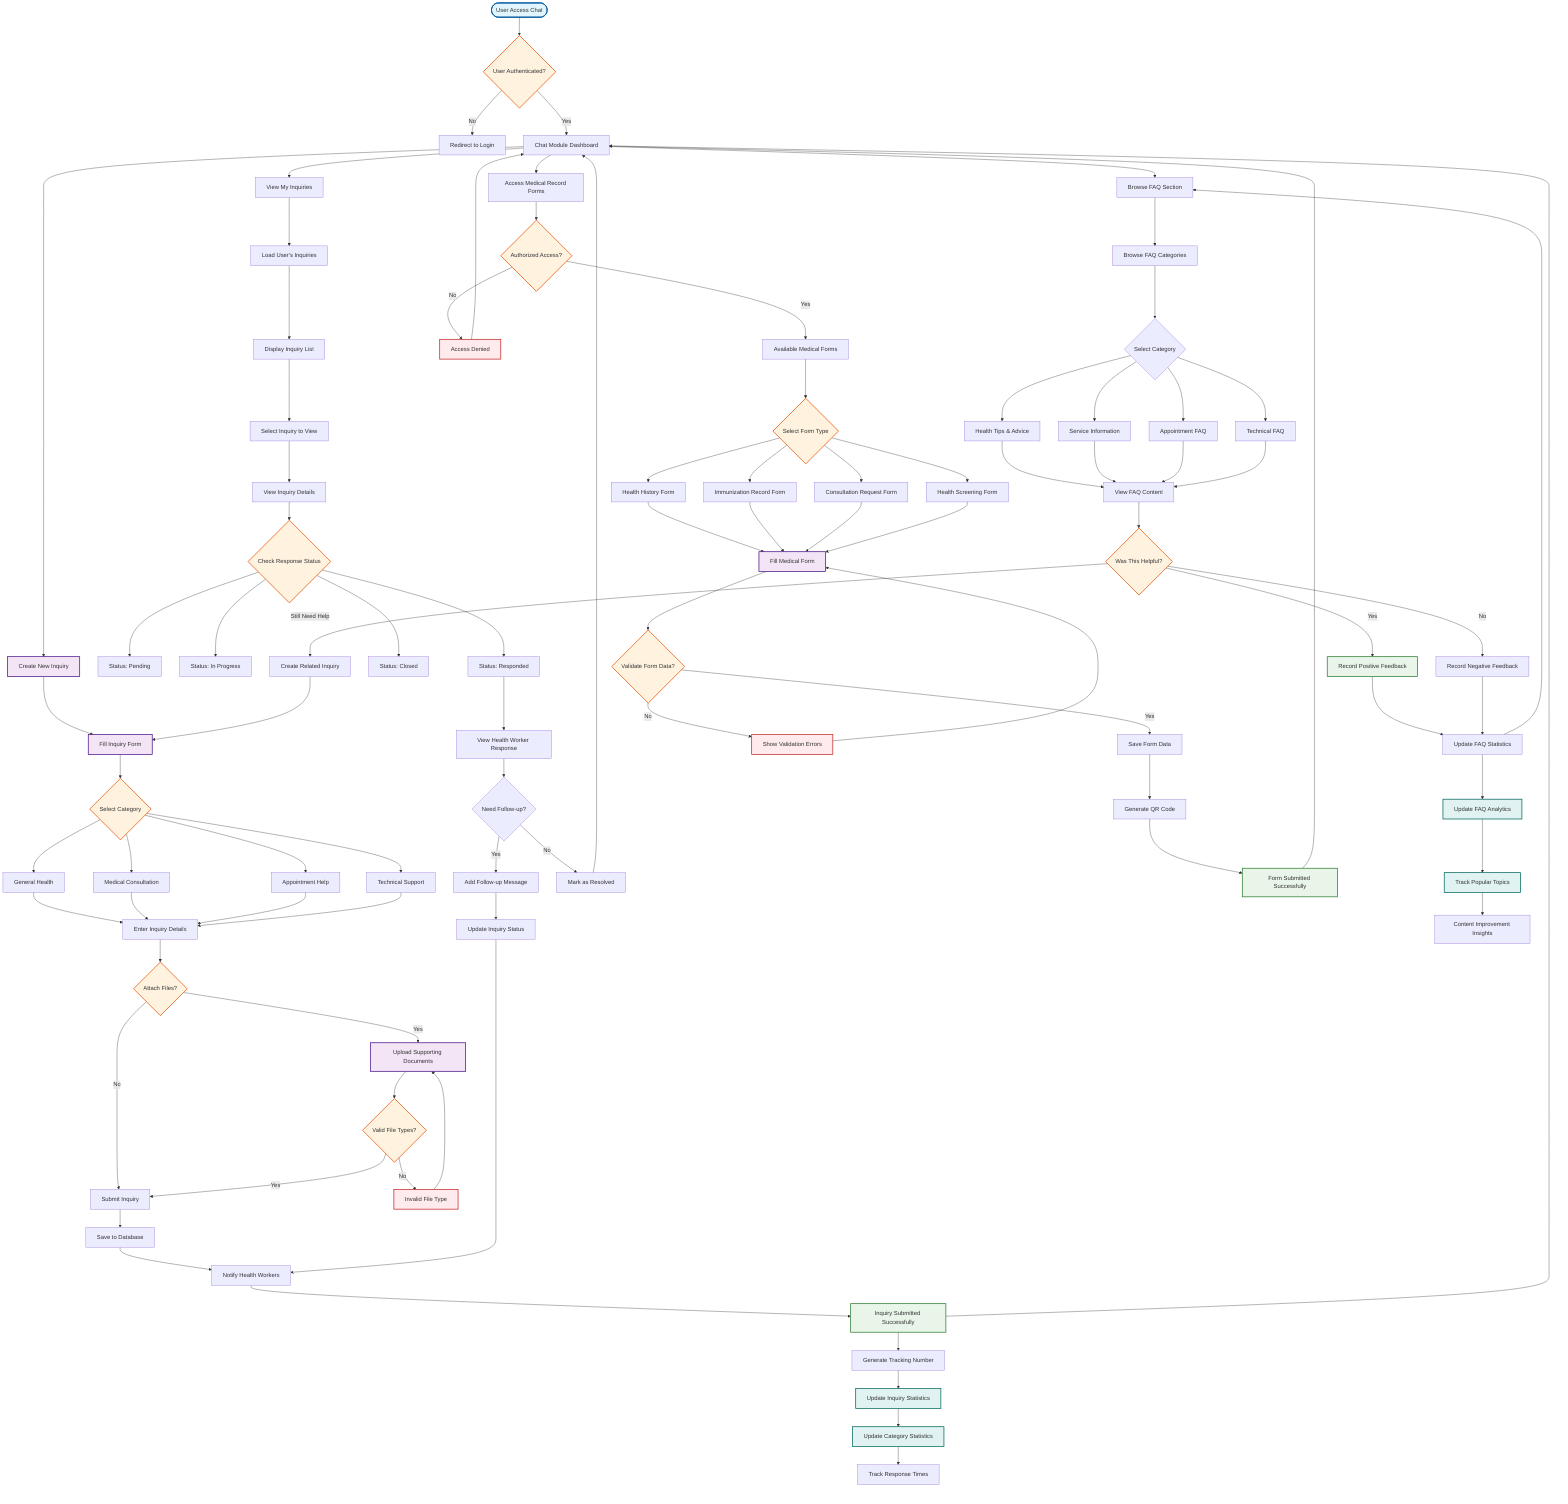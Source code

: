 ﻿flowchart TD
    %% ========================================
    %% CHAT MODULE & FAQ FLOWCHART
    %% ========================================
    
    Start([User Access Chat]) --> ChatAuth{User Authenticated?}
    ChatAuth -->|No| LoginRequired[Redirect to Login]
    ChatAuth -->|Yes| ChatDashboard[Chat Module Dashboard]
    
    %% Chat Dashboard Options
    ChatDashboard --> NewInquiry[Create New Inquiry]
    ChatDashboard --> ViewInquiries[View My Inquiries]
    ChatDashboard --> FAQ[Browse FAQ Section]
    ChatDashboard --> MedicalForms[Access Medical Record Forms]
    
    %% New Inquiry Process
    NewInquiry --> InquiryForm[Fill Inquiry Form]
    InquiryForm --> SelectCategory{Select Category}
    SelectCategory --> GeneralHealth[General Health]
    SelectCategory --> MedicalConsult[Medical Consultation]
    SelectCategory --> AppointmentHelp[Appointment Help]
    SelectCategory --> TechnicalSupport[Technical Support]
    
    GeneralHealth --> InquiryDetails[Enter Inquiry Details]
    MedicalConsult --> InquiryDetails
    AppointmentHelp --> InquiryDetails
    TechnicalSupport --> InquiryDetails
    
    InquiryDetails --> AttachFiles{Attach Files?}
    AttachFiles -->|Yes| FileUpload[Upload Supporting Documents]
    AttachFiles -->|No| SubmitInquiry[Submit Inquiry]
    FileUpload --> ValidateFiles{Valid File Types?}
    ValidateFiles -->|No| FileError[Invalid File Type]
    ValidateFiles -->|Yes| SubmitInquiry
    FileError --> FileUpload
    
    SubmitInquiry --> SaveInquiry[Save to Database]
    SaveInquiry --> NotifyStaff[Notify Health Workers]
    NotifyStaff --> InquirySuccess[Inquiry Submitted Successfully]
    InquirySuccess --> TrackInquiry[Generate Tracking Number]
    
    %% View Inquiries Process
    ViewInquiries --> LoadInquiries[Load User's Inquiries]
    LoadInquiries --> InquiryList[Display Inquiry List]
    InquiryList --> SelectInquiry[Select Inquiry to View]
    SelectInquiry --> InquiryDetails2[View Inquiry Details]
    InquiryDetails2 --> CheckStatus{Check Response Status}
    
    CheckStatus --> Pending[Status: Pending]
    CheckStatus --> InProgress[Status: In Progress]
    CheckStatus --> Responded[Status: Responded]
    CheckStatus --> Closed[Status: Closed]
    
    Responded --> ViewResponse[View Health Worker Response]
    ViewResponse --> FollowUp{Need Follow-up?}
    FollowUp -->|Yes| AddFollowUp[Add Follow-up Message]
    FollowUp -->|No| CloseInquiry[Mark as Resolved]
    AddFollowUp --> UpdateInquiry[Update Inquiry Status]
    UpdateInquiry --> NotifyStaff
    
    %% FAQ Section
    FAQ --> FAQCategories[Browse FAQ Categories]
    FAQCategories --> SelectFAQCategory{Select Category}
    SelectFAQCategory --> HealthTips[Health Tips & Advice]
    SelectFAQCategory --> ServiceInfo[Service Information]
    SelectFAQCategory --> AppointmentFAQ[Appointment FAQ]
    SelectFAQCategory --> TechnicalFAQ[Technical FAQ]
    
    HealthTips --> ViewFAQ[View FAQ Content]
    ServiceInfo --> ViewFAQ
    AppointmentFAQ --> ViewFAQ
    TechnicalFAQ --> ViewFAQ
    
    ViewFAQ --> FAQHelpful{Was This Helpful?}
    FAQHelpful -->|Yes| ThumbsUp[Record Positive Feedback]
    FAQHelpful -->|No| ThumbsDown[Record Negative Feedback]
    FAQHelpful -->|Still Need Help| CreateInquiry[Create Related Inquiry]
    
    ThumbsUp --> UpdateFAQStats[Update FAQ Statistics]
    ThumbsDown --> UpdateFAQStats
    CreateInquiry --> InquiryForm
    
    %% Medical Record Forms Access
    MedicalForms --> FormsAuth{Authorized Access?}
    FormsAuth -->|No| AccessDenied[Access Denied]
    FormsAuth -->|Yes| MedicalFormsList[Available Medical Forms]
    
    MedicalFormsList --> SelectForm{Select Form Type}
    SelectForm --> HealthHistory[Health History Form]
    SelectForm --> ImmunizationForm[Immunization Record Form]
    SelectForm --> ConsultationForm[Consultation Request Form]
    SelectForm --> ScreeningForm[Health Screening Form]
    
    HealthHistory --> FillForm[Fill Medical Form]
    ImmunizationForm --> FillForm
    ConsultationForm --> FillForm
    ScreeningForm --> FillForm
    
    FillForm --> ValidateForm{Validate Form Data?}
    ValidateForm -->|No| FormValidationError[Show Validation Errors]
    ValidateForm -->|Yes| SaveForm[Save Form Data]
    FormValidationError --> FillForm
    SaveForm --> GenerateQR[Generate QR Code]
    GenerateQR --> FormSuccess[Form Submitted Successfully]
    
    %% Analytics & Tracking
    TrackInquiry --> InquiryAnalytics[Update Inquiry Statistics]
    InquiryAnalytics --> CategoryStats[Update Category Statistics]
    CategoryStats --> ResponseTime[Track Response Times]
    
    UpdateFAQStats --> FAQAnalytics[Update FAQ Analytics]
    FAQAnalytics --> PopularTopics[Track Popular Topics]
    PopularTopics --> ContentImprovement[Content Improvement Insights]
    
    %% Return Paths
    InquirySuccess --> ChatDashboard
    CloseInquiry --> ChatDashboard
    FormSuccess --> ChatDashboard
    AccessDenied --> ChatDashboard
    UpdateFAQStats --> FAQ
    
    %% Styling
    classDef startEnd fill:#e1f5fe,stroke:#01579b,stroke-width:2px
    classDef process fill:#f3e5f5,stroke:#4a148c,stroke-width:2px
    classDef decision fill:#fff3e0,stroke:#e65100,stroke-width:2px
    classDef success fill:#e8f5e8,stroke:#2e7d32,stroke-width:2px
    classDef error fill:#ffebee,stroke:#c62828,stroke-width:2px
    classDef analytics fill:#e0f2f1,stroke:#00695c,stroke-width:2px
    
    class Start,InquirySuccess,FormSuccess startEnd
    class NewInquiry,InquiryForm,FillForm,FileUpload process
    class ChatAuth,SelectCategory,AttachFiles,ValidateFiles,CheckStatus,FAQHelpful,FormsAuth,SelectForm,ValidateForm decision
    class InquirySuccess,FormSuccess,ThumbsUp success
    class FileError,FormValidationError,AccessDenied error
    class InquiryAnalytics,CategoryStats,FAQAnalytics,PopularTopics analytics